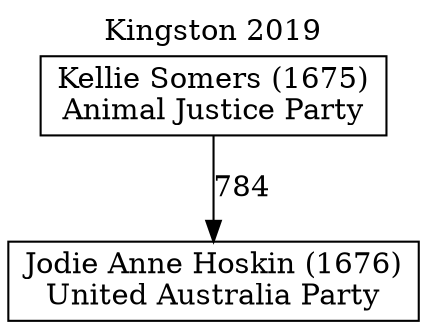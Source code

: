 // House preference flow
digraph "Jodie Anne Hoskin (1676)_Kingston_2019" {
	graph [label="Kingston 2019" labelloc=t mclimit=10]
	node [shape=box]
	"Jodie Anne Hoskin (1676)" [label="Jodie Anne Hoskin (1676)
United Australia Party"]
	"Kellie Somers (1675)" [label="Kellie Somers (1675)
Animal Justice Party"]
	"Kellie Somers (1675)" -> "Jodie Anne Hoskin (1676)" [label=784]
}
